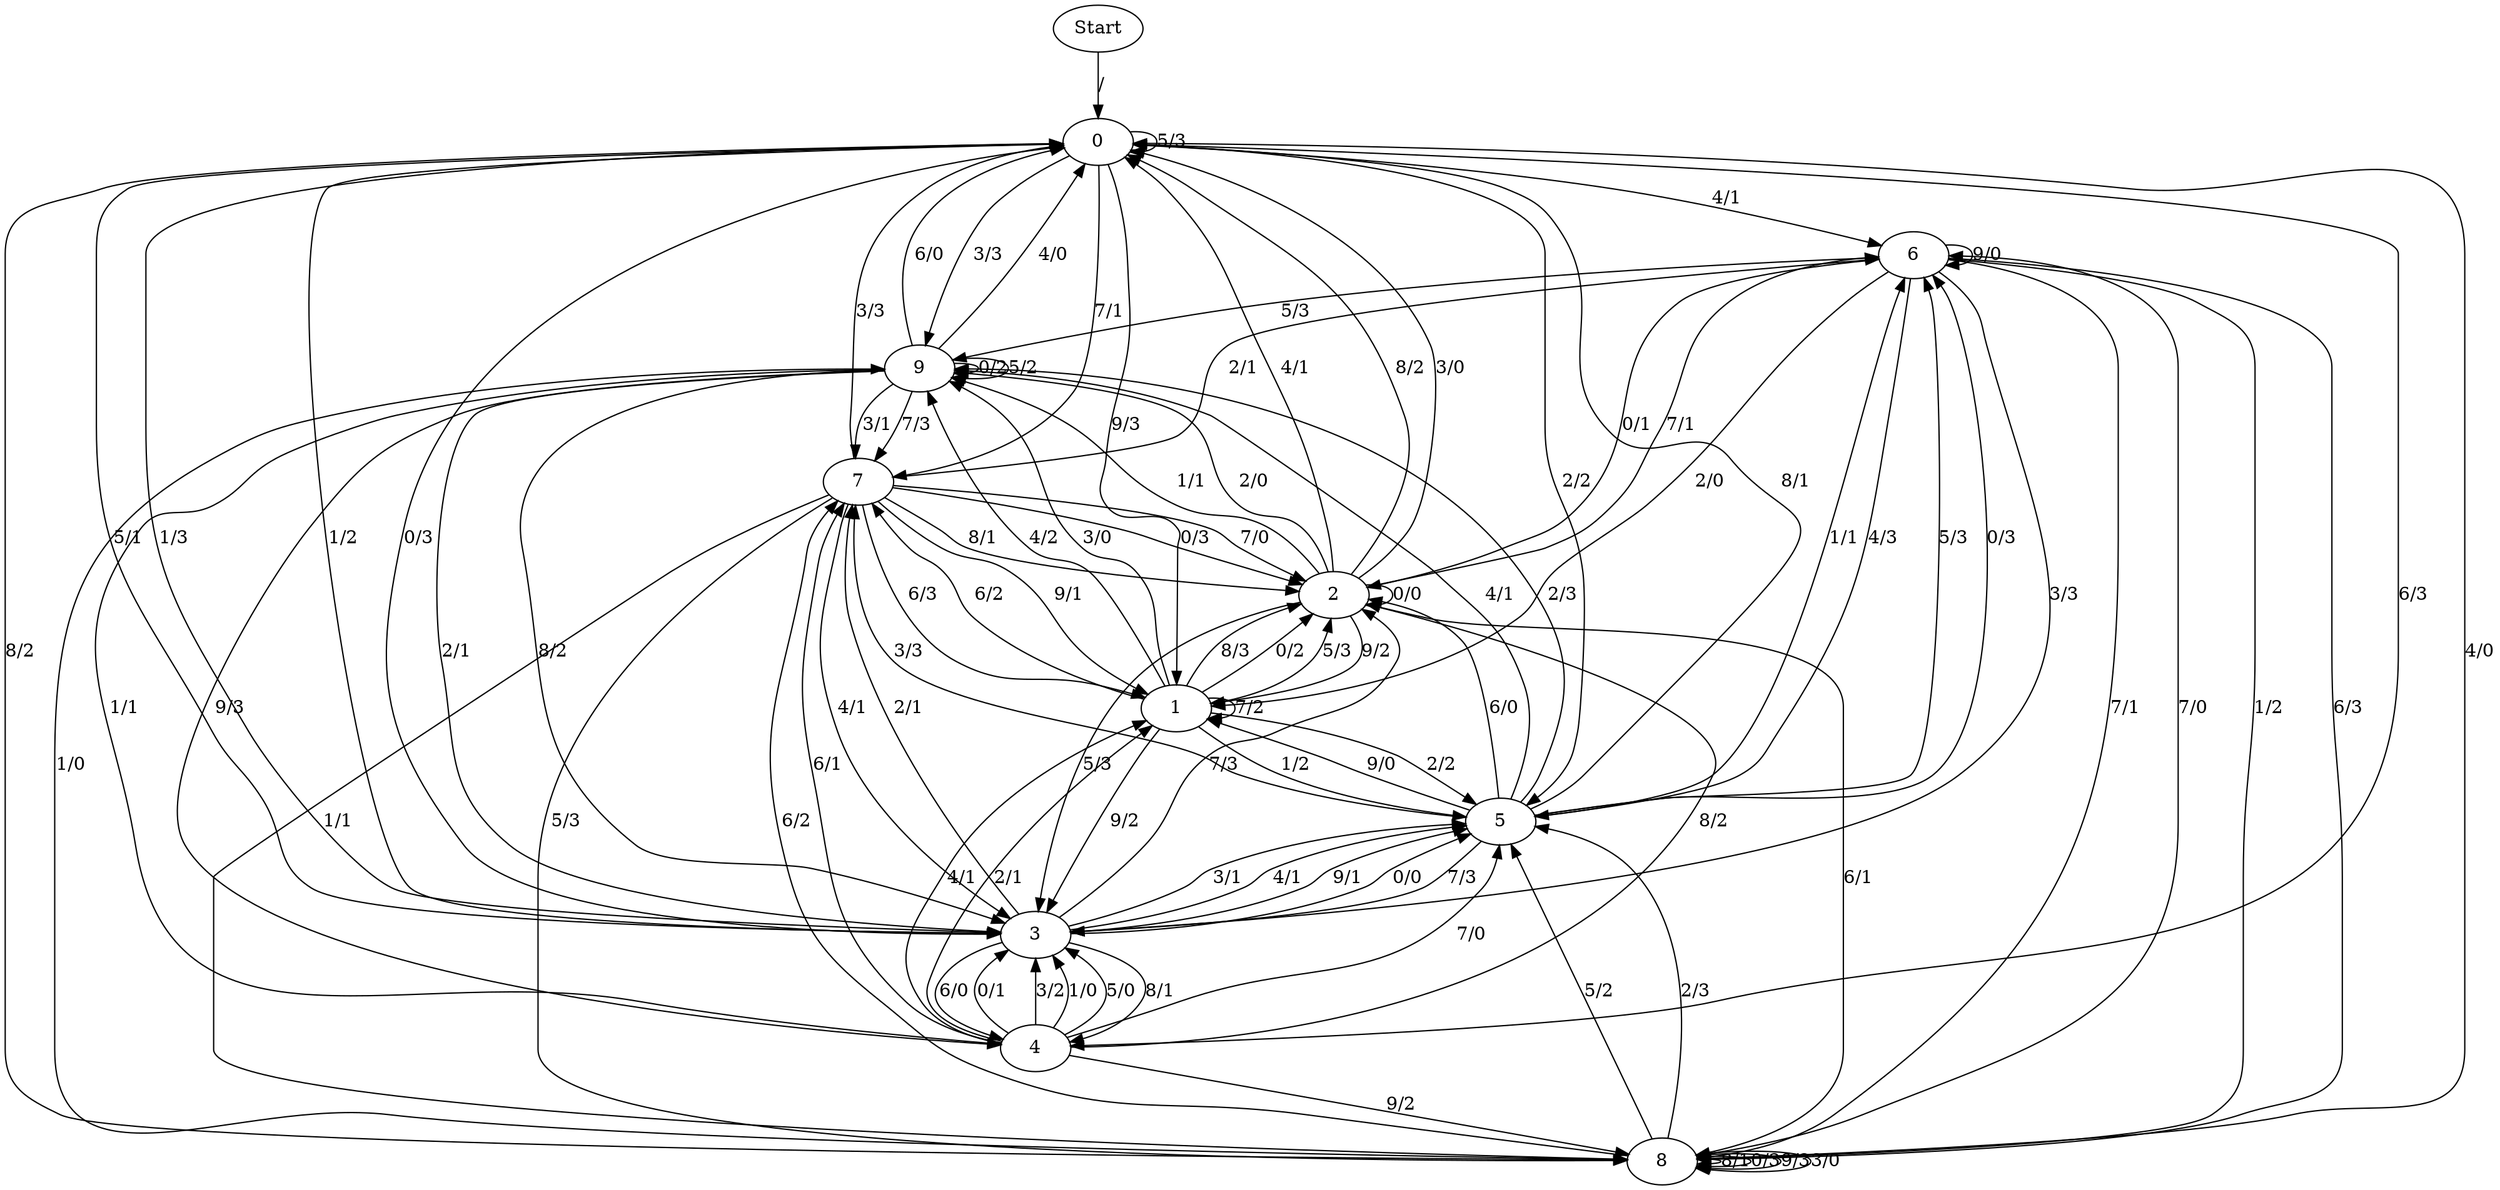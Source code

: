 digraph {
	Start -> 0 [label="/"]
	0 -> 6 [label="4/1"]
	0 -> 9 [label="3/3"]
	0 -> 3 [label="1/2"]
	0 -> 8 [label="8/2"]
	0 -> 1 [label="9/3"]
	0 -> 3 [label="0/3"]
	0 -> 0 [label="5/3"]
	0 -> 4 [label="6/3"]
	0 -> 5 [label="2/2"]
	0 -> 7 [label="7/1"]
	4 -> 3 [label="0/1"]
	4 -> 3 [label="3/2"]
	4 -> 3 [label="1/0"]
	4 -> 7 [label="6/1"]
	4 -> 5 [label="7/0"]
	4 -> 2 [label="8/2"]
	4 -> 8 [label="9/2"]
	4 -> 3 [label="5/0"]
	4 -> 1 [label="2/1"]
	4 -> 1 [label="4/1"]
	3 -> 5 [label="3/1"]
	3 -> 0 [label="5/1"]
	3 -> 5 [label="4/1"]
	3 -> 7 [label="2/1"]
	3 -> 4 [label="8/1"]
	3 -> 5 [label="9/1"]
	3 -> 5 [label="0/0"]
	3 -> 4 [label="6/0"]
	3 -> 2 [label="7/3"]
	3 -> 0 [label="1/3"]
	5 -> 1 [label="9/0"]
	5 -> 2 [label="6/0"]
	5 -> 6 [label="5/3"]
	5 -> 3 [label="7/3"]
	5 -> 6 [label="0/3"]
	5 -> 9 [label="4/1"]
	5 -> 9 [label="2/3"]
	5 -> 7 [label="3/3"]
	5 -> 6 [label="1/1"]
	5 -> 0 [label="8/1"]
	6 -> 6 [label="9/0"]
	6 -> 9 [label="5/3"]
	6 -> 8 [label="1/2"]
	6 -> 2 [label="0/1"]
	6 -> 5 [label="4/3"]
	6 -> 8 [label="6/3"]
	6 -> 1 [label="2/0"]
	6 -> 8 [label="7/1"]
	6 -> 3 [label="3/3"]
	8 -> 9 [label="1/0"]
	8 -> 0 [label="4/0"]
	8 -> 8 [label="8/1"]
	8 -> 8 [label="0/3"]
	8 -> 7 [label="6/2"]
	8 -> 8 [label="9/3"]
	8 -> 5 [label="2/3"]
	8 -> 5 [label="5/2"]
	8 -> 8 [label="3/0"]
	8 -> 6 [label="7/0"]
	7 -> 2 [label="8/1"]
	7 -> 8 [label="5/3"]
	7 -> 2 [label="0/3"]
	7 -> 1 [label="9/1"]
	7 -> 8 [label="1/1"]
	7 -> 6 [label="2/1"]
	7 -> 0 [label="3/3"]
	7 -> 1 [label="6/3"]
	7 -> 2 [label="7/0"]
	7 -> 3 [label="4/1"]
	1 -> 5 [label="2/2"]
	1 -> 2 [label="8/3"]
	1 -> 5 [label="1/2"]
	1 -> 1 [label="7/2"]
	1 -> 9 [label="3/0"]
	1 -> 2 [label="0/2"]
	1 -> 2 [label="5/3"]
	1 -> 9 [label="4/2"]
	1 -> 7 [label="6/2"]
	1 -> 3 [label="9/2"]
	2 -> 2 [label="0/0"]
	2 -> 9 [label="2/0"]
	2 -> 0 [label="4/1"]
	2 -> 0 [label="8/2"]
	2 -> 1 [label="9/2"]
	2 -> 0 [label="3/0"]
	2 -> 8 [label="6/1"]
	2 -> 6 [label="7/1"]
	2 -> 9 [label="1/1"]
	2 -> 3 [label="5/3"]
	9 -> 0 [label="4/0"]
	9 -> 3 [label="2/1"]
	9 -> 7 [label="3/1"]
	9 -> 4 [label="1/1"]
	9 -> 0 [label="6/0"]
	9 -> 7 [label="7/3"]
	9 -> 9 [label="0/2"]
	9 -> 9 [label="5/2"]
	9 -> 4 [label="9/3"]
	9 -> 3 [label="8/2"]
}